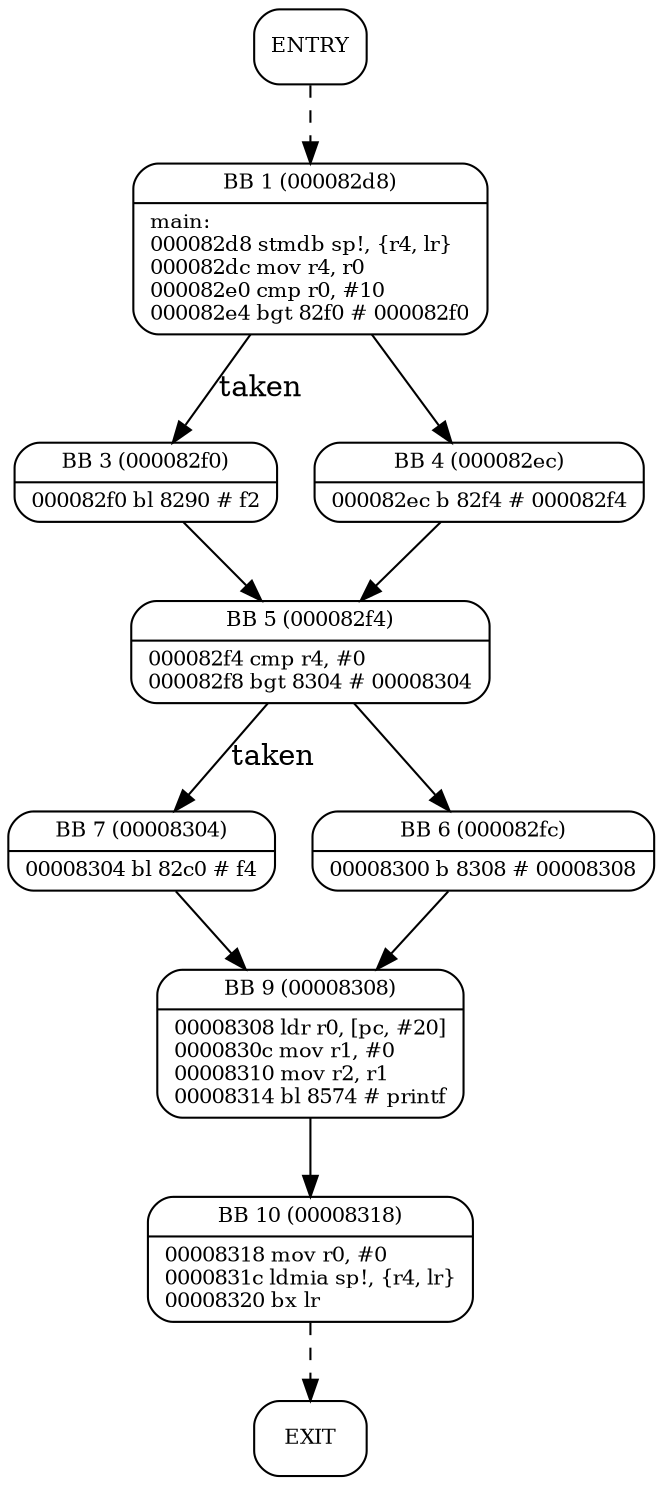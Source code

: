 digraph main{
node [shape=Mrecord, labeljust=l, fontsize=10];
	"0" [label="ENTRY"]
	"0" -> "1" [style=dashed, weight=4];
	"1" [label="{BB 1 (000082d8) | main:\l000082d8    stmdb sp!, \{r4, lr\}\l000082dc    mov r4, r0\l000082e0    cmp r0, #10\l000082e4    bgt 82f0    # 000082f0\l }"]
	"1" -> "3" [label="taken", weight=4];
	"1" -> "4" [weight=4];
	"3" [label="{BB 3 (000082f0) | 000082f0    bl 8290    # f2\l }"]
	"3" -> "5" [weight=4];
	"4" [label="{BB 4 (000082ec) | 000082ec    b 82f4    # 000082f4\l }"]
	"4" -> "5" [label="", weight=4];
	"5" [label="{BB 5 (000082f4) | 000082f4    cmp r4, #0\l000082f8    bgt 8304    # 00008304\l }"]
	"5" -> "6" [label="taken", weight=4];
	"5" -> "8" [weight=4];
	"6" [label="{BB 7 (00008304) | 00008304    bl 82c0    # f4\l }"]
	"6" -> "9" [weight=4];
	"8" [label="{BB 6 (000082fc) | 00008300    b 8308    # 00008308\l }"]
	"8" -> "9" [label="", weight=4];
	"9" [label="{BB 9 (00008308) | 00008308    ldr r0, [pc, #20]\l0000830c    mov r1, #0\l00008310    mov r2, r1\l00008314    bl 8574    # printf\l }"]
	"9" -> "10" [weight=4];
	"10" [label="{BB 10 (00008318) | 00008318    mov r0, #0\l0000831c    ldmia sp!, \{r4, lr\}\l00008320    bx lr\l }"]
	"10" -> "11" [style=dashed, weight=4];
	"11" [label="EXIT"]
}

